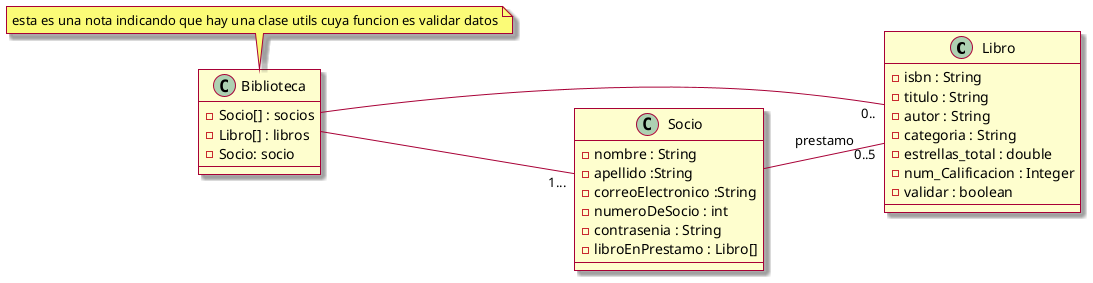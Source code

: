 @startuml
left to right direction
skin rose


class Libro {
    - isbn : String
    -titulo : String
    -autor : String
    -categoria : String
    -estrellas_total : double
    - num_Calificacion : Integer
    - validar : boolean
}


class Socio {
    -nombre : String
    -apellido :String
    -correoElectronico :String
    -numeroDeSocio : int
    -contrasenia : String
    -libroEnPrestamo : Libro[]
}


class Biblioteca {
    -Socio[] : socios
    -Libro[] : libros
    -Socio: socio
}


Biblioteca --"0.." Libro
Biblioteca --"1..." Socio
Socio -- "0..5" Libro : prestamo
note top of Biblioteca
    esta es una nota indicando que hay una clase utils cuya funcion es validar datos
endnote



@enduml
